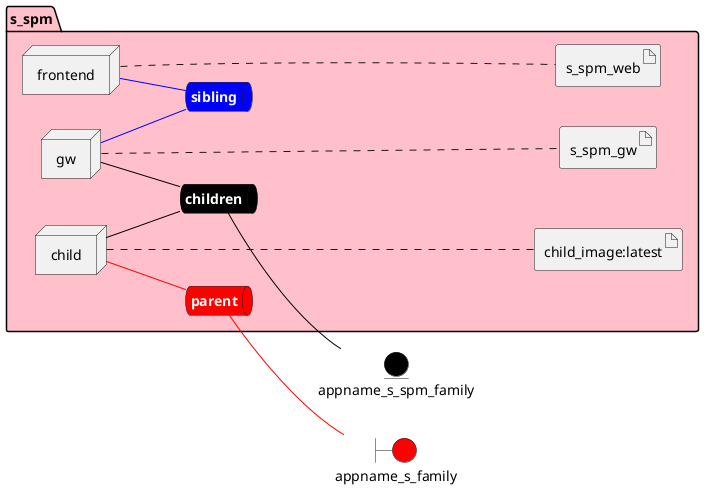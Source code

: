 @startuml

left to right direction


boundary appname_s_family #red


entity appname_s_spm_family #black




package "s_spm" #pink {
    queue childrennet #black [
            <b><color:white>children</color></b>
    ]
    
    childrennet -[#black]- appname_s_spm_family
    
    queue siblingnet #blue [
            <b><color:white>sibling</color></b>
    ]
    
    queue parentnet #red [
            <b><color:white>parent</color></b>
    ]
    
    parentnet -[#red]- appname_s_family
    

node "child" as childService
node "frontend" as frontendService
node "gw" as gwService


        artifact "child_image:latest" as child_imagelatestimage
    
        artifact "s_spm_web" as s_spm_webimage
    
        artifact "s_spm_gw" as s_spm_gwimage
    
}

childService -[#black]- childrennet

childService -[#red]- parentnet

frontendService -[#blue]- siblingnet

gwService -[#black]- childrennet

gwService -[#blue]- siblingnet
childService .... child_imagelatestimage
frontendService .... s_spm_webimage
gwService .... s_spm_gwimage


@enduml
